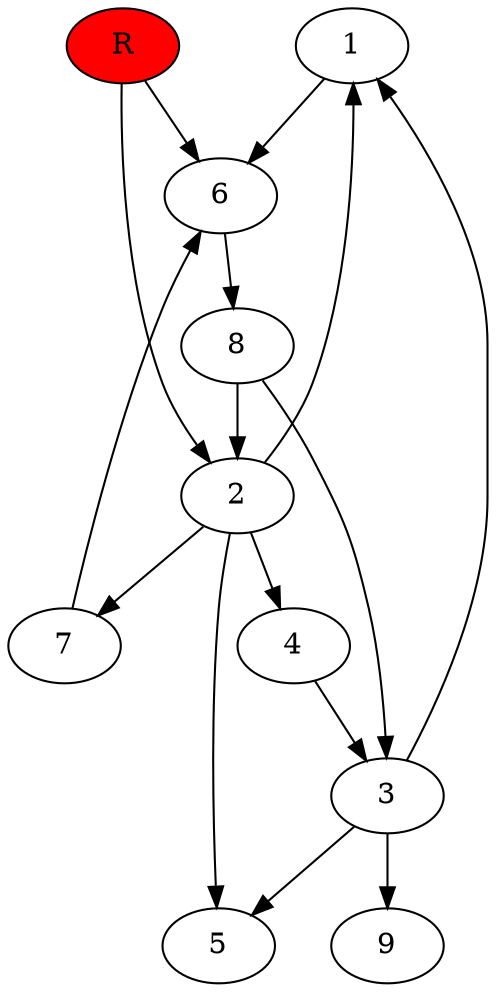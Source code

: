 digraph prb2051 {
	1
	2
	3
	4
	5
	6
	7
	8
	R [fillcolor="#ff0000" style=filled]
	1 -> 6
	2 -> 1
	2 -> 4
	2 -> 5
	2 -> 7
	3 -> 1
	3 -> 5
	3 -> 9
	4 -> 3
	6 -> 8
	7 -> 6
	8 -> 2
	8 -> 3
	R -> 2
	R -> 6
}
